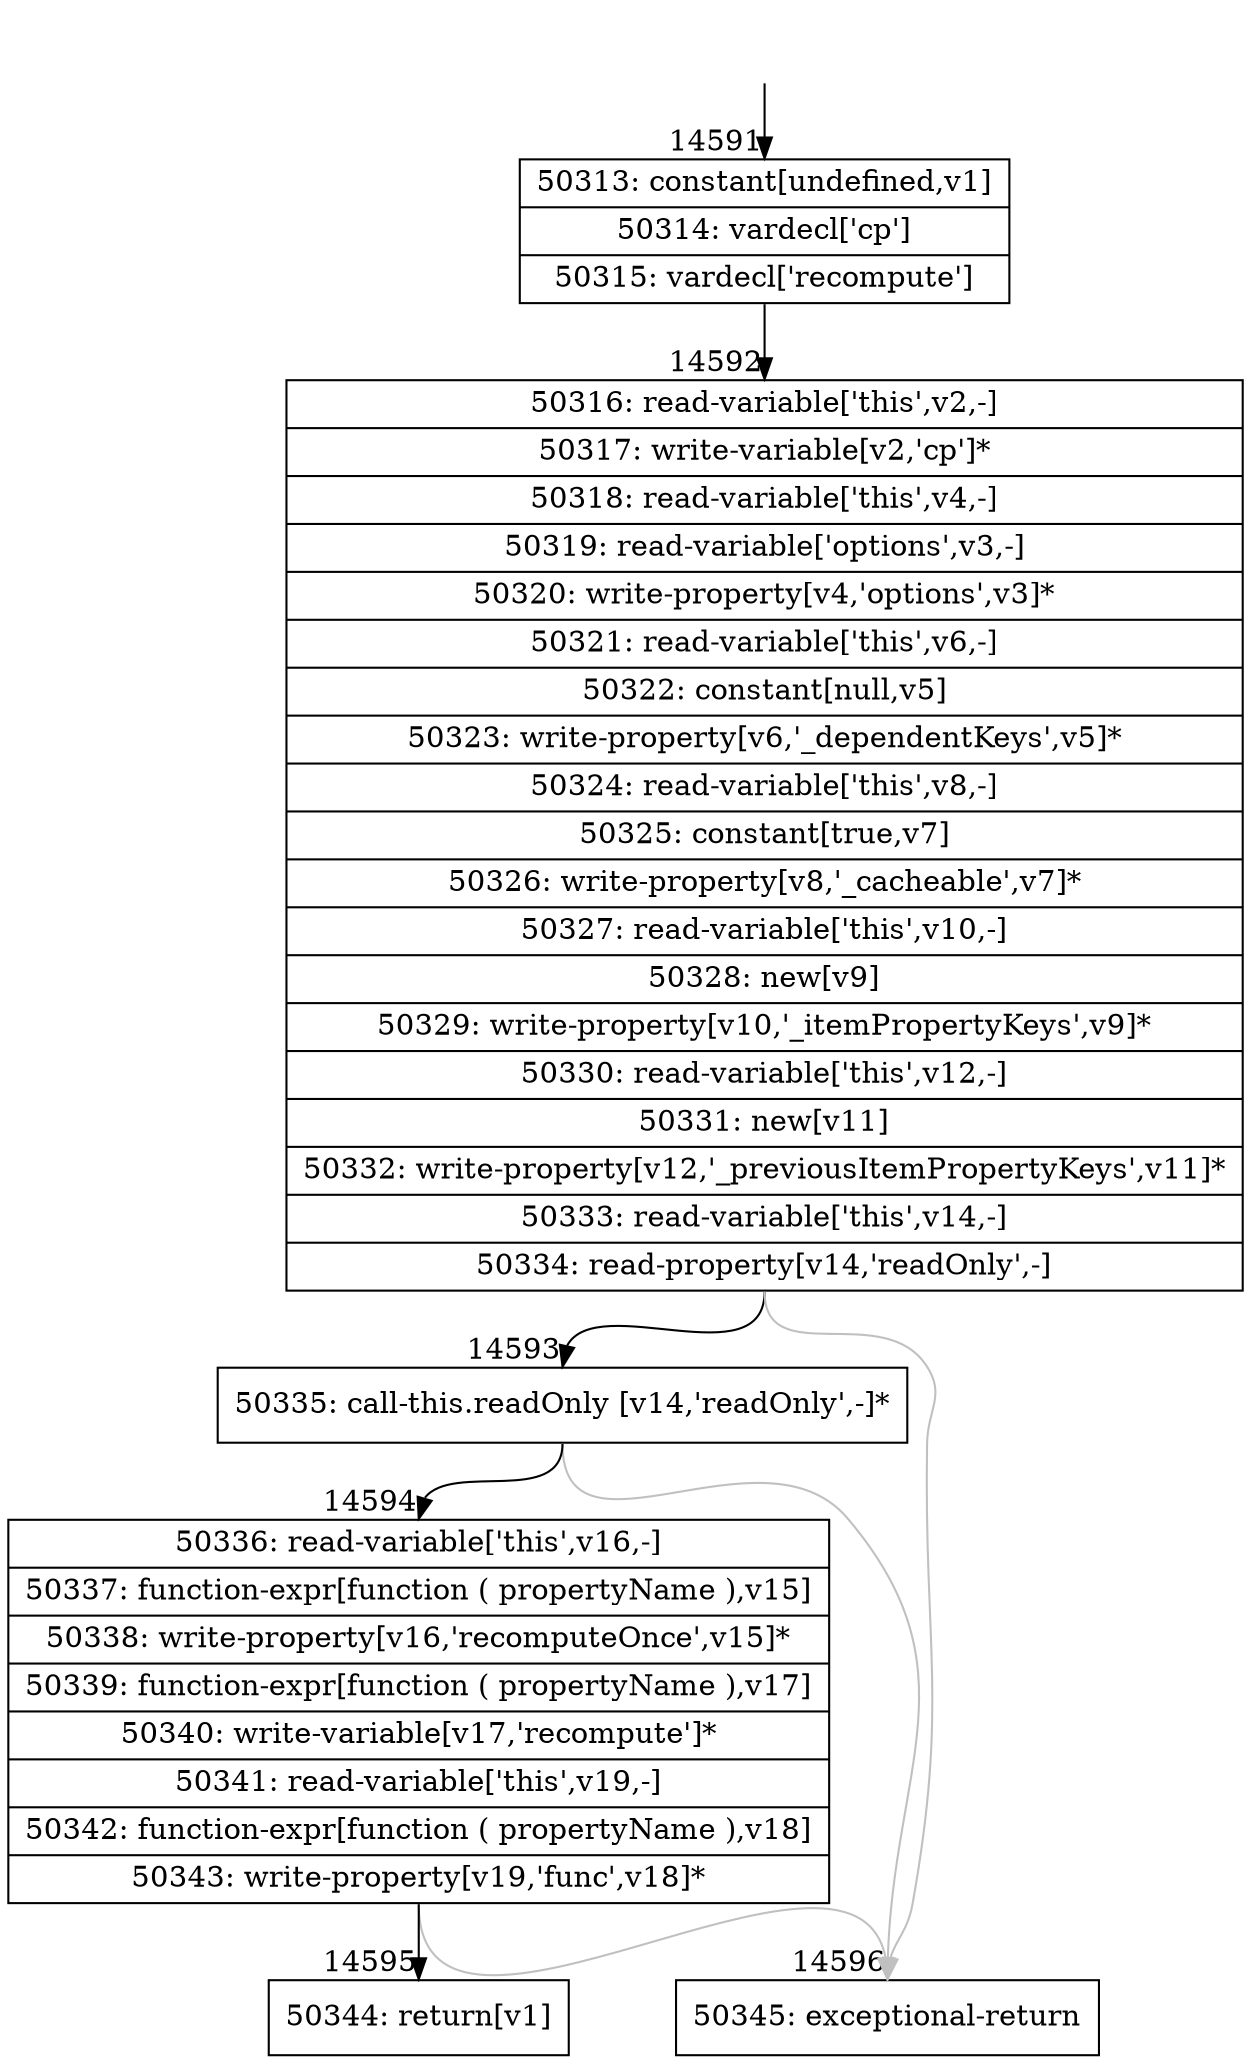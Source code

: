 digraph {
rankdir="TD"
BB_entry1211[shape=none,label=""];
BB_entry1211 -> BB14591 [tailport=s, headport=n, headlabel="    14591"]
BB14591 [shape=record label="{50313: constant[undefined,v1]|50314: vardecl['cp']|50315: vardecl['recompute']}" ] 
BB14591 -> BB14592 [tailport=s, headport=n, headlabel="      14592"]
BB14592 [shape=record label="{50316: read-variable['this',v2,-]|50317: write-variable[v2,'cp']*|50318: read-variable['this',v4,-]|50319: read-variable['options',v3,-]|50320: write-property[v4,'options',v3]*|50321: read-variable['this',v6,-]|50322: constant[null,v5]|50323: write-property[v6,'_dependentKeys',v5]*|50324: read-variable['this',v8,-]|50325: constant[true,v7]|50326: write-property[v8,'_cacheable',v7]*|50327: read-variable['this',v10,-]|50328: new[v9]|50329: write-property[v10,'_itemPropertyKeys',v9]*|50330: read-variable['this',v12,-]|50331: new[v11]|50332: write-property[v12,'_previousItemPropertyKeys',v11]*|50333: read-variable['this',v14,-]|50334: read-property[v14,'readOnly',-]}" ] 
BB14592 -> BB14593 [tailport=s, headport=n, headlabel="      14593"]
BB14592 -> BB14596 [tailport=s, headport=n, color=gray, headlabel="      14596"]
BB14593 [shape=record label="{50335: call-this.readOnly [v14,'readOnly',-]*}" ] 
BB14593 -> BB14594 [tailport=s, headport=n, headlabel="      14594"]
BB14593 -> BB14596 [tailport=s, headport=n, color=gray]
BB14594 [shape=record label="{50336: read-variable['this',v16,-]|50337: function-expr[function ( propertyName ),v15]|50338: write-property[v16,'recomputeOnce',v15]*|50339: function-expr[function ( propertyName ),v17]|50340: write-variable[v17,'recompute']*|50341: read-variable['this',v19,-]|50342: function-expr[function ( propertyName ),v18]|50343: write-property[v19,'func',v18]*}" ] 
BB14594 -> BB14595 [tailport=s, headport=n, headlabel="      14595"]
BB14594 -> BB14596 [tailport=s, headport=n, color=gray]
BB14595 [shape=record label="{50344: return[v1]}" ] 
BB14596 [shape=record label="{50345: exceptional-return}" ] 
//#$~ 26723
}
